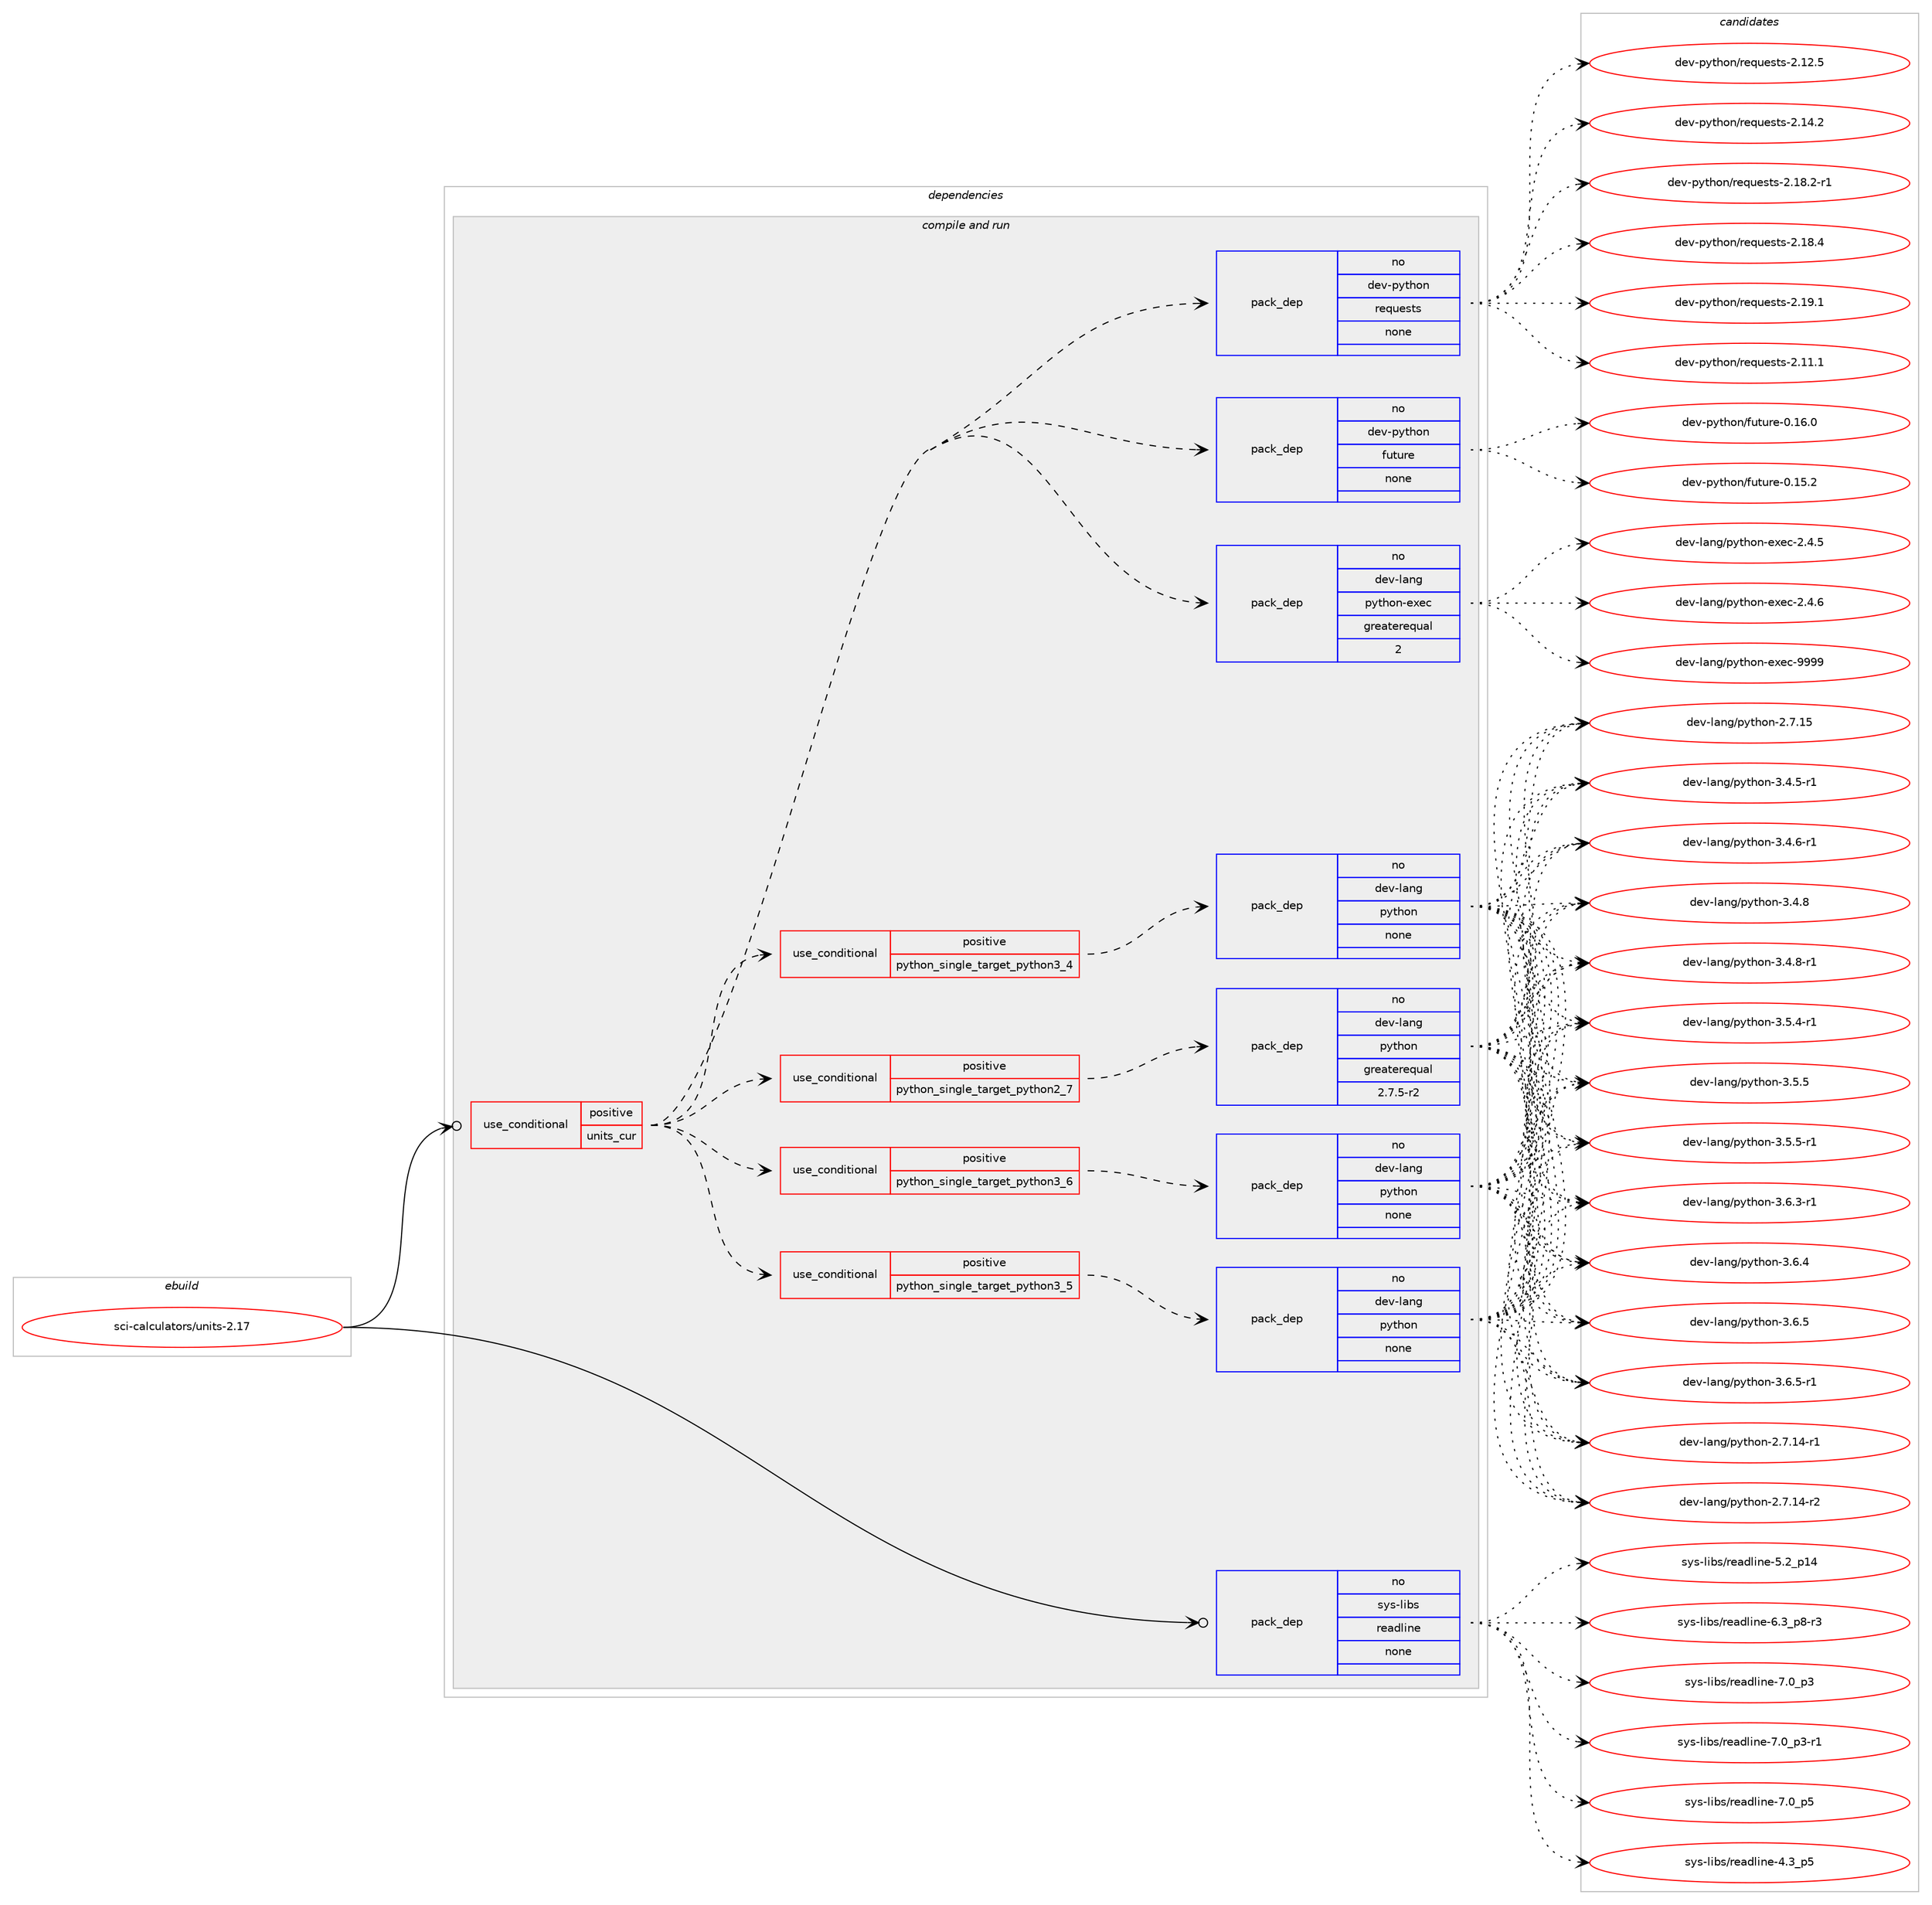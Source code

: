 digraph prolog {

# *************
# Graph options
# *************

newrank=true;
concentrate=true;
compound=true;
graph [rankdir=LR,fontname=Helvetica,fontsize=10,ranksep=1.5];#, ranksep=2.5, nodesep=0.2];
edge  [arrowhead=vee];
node  [fontname=Helvetica,fontsize=10];

# **********
# The ebuild
# **********

subgraph cluster_leftcol {
color=gray;
rank=same;
label=<<i>ebuild</i>>;
id [label="sci-calculators/units-2.17", color=red, width=4, href="../sci-calculators/units-2.17.svg"];
}

# ****************
# The dependencies
# ****************

subgraph cluster_midcol {
color=gray;
label=<<i>dependencies</i>>;
subgraph cluster_compile {
fillcolor="#eeeeee";
style=filled;
label=<<i>compile</i>>;
}
subgraph cluster_compileandrun {
fillcolor="#eeeeee";
style=filled;
label=<<i>compile and run</i>>;
subgraph cond711 {
dependency2371 [label=<<TABLE BORDER="0" CELLBORDER="1" CELLSPACING="0" CELLPADDING="4"><TR><TD ROWSPAN="3" CELLPADDING="10">use_conditional</TD></TR><TR><TD>positive</TD></TR><TR><TD>units_cur</TD></TR></TABLE>>, shape=none, color=red];
subgraph cond712 {
dependency2372 [label=<<TABLE BORDER="0" CELLBORDER="1" CELLSPACING="0" CELLPADDING="4"><TR><TD ROWSPAN="3" CELLPADDING="10">use_conditional</TD></TR><TR><TD>positive</TD></TR><TR><TD>python_single_target_python2_7</TD></TR></TABLE>>, shape=none, color=red];
subgraph pack1620 {
dependency2373 [label=<<TABLE BORDER="0" CELLBORDER="1" CELLSPACING="0" CELLPADDING="4" WIDTH="220"><TR><TD ROWSPAN="6" CELLPADDING="30">pack_dep</TD></TR><TR><TD WIDTH="110">no</TD></TR><TR><TD>dev-lang</TD></TR><TR><TD>python</TD></TR><TR><TD>greaterequal</TD></TR><TR><TD>2.7.5-r2</TD></TR></TABLE>>, shape=none, color=blue];
}
dependency2372:e -> dependency2373:w [weight=20,style="dashed",arrowhead="vee"];
}
dependency2371:e -> dependency2372:w [weight=20,style="dashed",arrowhead="vee"];
subgraph cond713 {
dependency2374 [label=<<TABLE BORDER="0" CELLBORDER="1" CELLSPACING="0" CELLPADDING="4"><TR><TD ROWSPAN="3" CELLPADDING="10">use_conditional</TD></TR><TR><TD>positive</TD></TR><TR><TD>python_single_target_python3_4</TD></TR></TABLE>>, shape=none, color=red];
subgraph pack1621 {
dependency2375 [label=<<TABLE BORDER="0" CELLBORDER="1" CELLSPACING="0" CELLPADDING="4" WIDTH="220"><TR><TD ROWSPAN="6" CELLPADDING="30">pack_dep</TD></TR><TR><TD WIDTH="110">no</TD></TR><TR><TD>dev-lang</TD></TR><TR><TD>python</TD></TR><TR><TD>none</TD></TR><TR><TD></TD></TR></TABLE>>, shape=none, color=blue];
}
dependency2374:e -> dependency2375:w [weight=20,style="dashed",arrowhead="vee"];
}
dependency2371:e -> dependency2374:w [weight=20,style="dashed",arrowhead="vee"];
subgraph cond714 {
dependency2376 [label=<<TABLE BORDER="0" CELLBORDER="1" CELLSPACING="0" CELLPADDING="4"><TR><TD ROWSPAN="3" CELLPADDING="10">use_conditional</TD></TR><TR><TD>positive</TD></TR><TR><TD>python_single_target_python3_5</TD></TR></TABLE>>, shape=none, color=red];
subgraph pack1622 {
dependency2377 [label=<<TABLE BORDER="0" CELLBORDER="1" CELLSPACING="0" CELLPADDING="4" WIDTH="220"><TR><TD ROWSPAN="6" CELLPADDING="30">pack_dep</TD></TR><TR><TD WIDTH="110">no</TD></TR><TR><TD>dev-lang</TD></TR><TR><TD>python</TD></TR><TR><TD>none</TD></TR><TR><TD></TD></TR></TABLE>>, shape=none, color=blue];
}
dependency2376:e -> dependency2377:w [weight=20,style="dashed",arrowhead="vee"];
}
dependency2371:e -> dependency2376:w [weight=20,style="dashed",arrowhead="vee"];
subgraph cond715 {
dependency2378 [label=<<TABLE BORDER="0" CELLBORDER="1" CELLSPACING="0" CELLPADDING="4"><TR><TD ROWSPAN="3" CELLPADDING="10">use_conditional</TD></TR><TR><TD>positive</TD></TR><TR><TD>python_single_target_python3_6</TD></TR></TABLE>>, shape=none, color=red];
subgraph pack1623 {
dependency2379 [label=<<TABLE BORDER="0" CELLBORDER="1" CELLSPACING="0" CELLPADDING="4" WIDTH="220"><TR><TD ROWSPAN="6" CELLPADDING="30">pack_dep</TD></TR><TR><TD WIDTH="110">no</TD></TR><TR><TD>dev-lang</TD></TR><TR><TD>python</TD></TR><TR><TD>none</TD></TR><TR><TD></TD></TR></TABLE>>, shape=none, color=blue];
}
dependency2378:e -> dependency2379:w [weight=20,style="dashed",arrowhead="vee"];
}
dependency2371:e -> dependency2378:w [weight=20,style="dashed",arrowhead="vee"];
subgraph pack1624 {
dependency2380 [label=<<TABLE BORDER="0" CELLBORDER="1" CELLSPACING="0" CELLPADDING="4" WIDTH="220"><TR><TD ROWSPAN="6" CELLPADDING="30">pack_dep</TD></TR><TR><TD WIDTH="110">no</TD></TR><TR><TD>dev-lang</TD></TR><TR><TD>python-exec</TD></TR><TR><TD>greaterequal</TD></TR><TR><TD>2</TD></TR></TABLE>>, shape=none, color=blue];
}
dependency2371:e -> dependency2380:w [weight=20,style="dashed",arrowhead="vee"];
subgraph pack1625 {
dependency2381 [label=<<TABLE BORDER="0" CELLBORDER="1" CELLSPACING="0" CELLPADDING="4" WIDTH="220"><TR><TD ROWSPAN="6" CELLPADDING="30">pack_dep</TD></TR><TR><TD WIDTH="110">no</TD></TR><TR><TD>dev-python</TD></TR><TR><TD>future</TD></TR><TR><TD>none</TD></TR><TR><TD></TD></TR></TABLE>>, shape=none, color=blue];
}
dependency2371:e -> dependency2381:w [weight=20,style="dashed",arrowhead="vee"];
subgraph pack1626 {
dependency2382 [label=<<TABLE BORDER="0" CELLBORDER="1" CELLSPACING="0" CELLPADDING="4" WIDTH="220"><TR><TD ROWSPAN="6" CELLPADDING="30">pack_dep</TD></TR><TR><TD WIDTH="110">no</TD></TR><TR><TD>dev-python</TD></TR><TR><TD>requests</TD></TR><TR><TD>none</TD></TR><TR><TD></TD></TR></TABLE>>, shape=none, color=blue];
}
dependency2371:e -> dependency2382:w [weight=20,style="dashed",arrowhead="vee"];
}
id:e -> dependency2371:w [weight=20,style="solid",arrowhead="odotvee"];
subgraph pack1627 {
dependency2383 [label=<<TABLE BORDER="0" CELLBORDER="1" CELLSPACING="0" CELLPADDING="4" WIDTH="220"><TR><TD ROWSPAN="6" CELLPADDING="30">pack_dep</TD></TR><TR><TD WIDTH="110">no</TD></TR><TR><TD>sys-libs</TD></TR><TR><TD>readline</TD></TR><TR><TD>none</TD></TR><TR><TD></TD></TR></TABLE>>, shape=none, color=blue];
}
id:e -> dependency2383:w [weight=20,style="solid",arrowhead="odotvee"];
}
subgraph cluster_run {
fillcolor="#eeeeee";
style=filled;
label=<<i>run</i>>;
}
}

# **************
# The candidates
# **************

subgraph cluster_choices {
rank=same;
color=gray;
label=<<i>candidates</i>>;

subgraph choice1620 {
color=black;
nodesep=1;
choice100101118451089711010347112121116104111110455046554649524511449 [label="dev-lang/python-2.7.14-r1", color=red, width=4,href="../dev-lang/python-2.7.14-r1.svg"];
choice100101118451089711010347112121116104111110455046554649524511450 [label="dev-lang/python-2.7.14-r2", color=red, width=4,href="../dev-lang/python-2.7.14-r2.svg"];
choice10010111845108971101034711212111610411111045504655464953 [label="dev-lang/python-2.7.15", color=red, width=4,href="../dev-lang/python-2.7.15.svg"];
choice1001011184510897110103471121211161041111104551465246534511449 [label="dev-lang/python-3.4.5-r1", color=red, width=4,href="../dev-lang/python-3.4.5-r1.svg"];
choice1001011184510897110103471121211161041111104551465246544511449 [label="dev-lang/python-3.4.6-r1", color=red, width=4,href="../dev-lang/python-3.4.6-r1.svg"];
choice100101118451089711010347112121116104111110455146524656 [label="dev-lang/python-3.4.8", color=red, width=4,href="../dev-lang/python-3.4.8.svg"];
choice1001011184510897110103471121211161041111104551465246564511449 [label="dev-lang/python-3.4.8-r1", color=red, width=4,href="../dev-lang/python-3.4.8-r1.svg"];
choice1001011184510897110103471121211161041111104551465346524511449 [label="dev-lang/python-3.5.4-r1", color=red, width=4,href="../dev-lang/python-3.5.4-r1.svg"];
choice100101118451089711010347112121116104111110455146534653 [label="dev-lang/python-3.5.5", color=red, width=4,href="../dev-lang/python-3.5.5.svg"];
choice1001011184510897110103471121211161041111104551465346534511449 [label="dev-lang/python-3.5.5-r1", color=red, width=4,href="../dev-lang/python-3.5.5-r1.svg"];
choice1001011184510897110103471121211161041111104551465446514511449 [label="dev-lang/python-3.6.3-r1", color=red, width=4,href="../dev-lang/python-3.6.3-r1.svg"];
choice100101118451089711010347112121116104111110455146544652 [label="dev-lang/python-3.6.4", color=red, width=4,href="../dev-lang/python-3.6.4.svg"];
choice100101118451089711010347112121116104111110455146544653 [label="dev-lang/python-3.6.5", color=red, width=4,href="../dev-lang/python-3.6.5.svg"];
choice1001011184510897110103471121211161041111104551465446534511449 [label="dev-lang/python-3.6.5-r1", color=red, width=4,href="../dev-lang/python-3.6.5-r1.svg"];
dependency2373:e -> choice100101118451089711010347112121116104111110455046554649524511449:w [style=dotted,weight="100"];
dependency2373:e -> choice100101118451089711010347112121116104111110455046554649524511450:w [style=dotted,weight="100"];
dependency2373:e -> choice10010111845108971101034711212111610411111045504655464953:w [style=dotted,weight="100"];
dependency2373:e -> choice1001011184510897110103471121211161041111104551465246534511449:w [style=dotted,weight="100"];
dependency2373:e -> choice1001011184510897110103471121211161041111104551465246544511449:w [style=dotted,weight="100"];
dependency2373:e -> choice100101118451089711010347112121116104111110455146524656:w [style=dotted,weight="100"];
dependency2373:e -> choice1001011184510897110103471121211161041111104551465246564511449:w [style=dotted,weight="100"];
dependency2373:e -> choice1001011184510897110103471121211161041111104551465346524511449:w [style=dotted,weight="100"];
dependency2373:e -> choice100101118451089711010347112121116104111110455146534653:w [style=dotted,weight="100"];
dependency2373:e -> choice1001011184510897110103471121211161041111104551465346534511449:w [style=dotted,weight="100"];
dependency2373:e -> choice1001011184510897110103471121211161041111104551465446514511449:w [style=dotted,weight="100"];
dependency2373:e -> choice100101118451089711010347112121116104111110455146544652:w [style=dotted,weight="100"];
dependency2373:e -> choice100101118451089711010347112121116104111110455146544653:w [style=dotted,weight="100"];
dependency2373:e -> choice1001011184510897110103471121211161041111104551465446534511449:w [style=dotted,weight="100"];
}
subgraph choice1621 {
color=black;
nodesep=1;
choice100101118451089711010347112121116104111110455046554649524511449 [label="dev-lang/python-2.7.14-r1", color=red, width=4,href="../dev-lang/python-2.7.14-r1.svg"];
choice100101118451089711010347112121116104111110455046554649524511450 [label="dev-lang/python-2.7.14-r2", color=red, width=4,href="../dev-lang/python-2.7.14-r2.svg"];
choice10010111845108971101034711212111610411111045504655464953 [label="dev-lang/python-2.7.15", color=red, width=4,href="../dev-lang/python-2.7.15.svg"];
choice1001011184510897110103471121211161041111104551465246534511449 [label="dev-lang/python-3.4.5-r1", color=red, width=4,href="../dev-lang/python-3.4.5-r1.svg"];
choice1001011184510897110103471121211161041111104551465246544511449 [label="dev-lang/python-3.4.6-r1", color=red, width=4,href="../dev-lang/python-3.4.6-r1.svg"];
choice100101118451089711010347112121116104111110455146524656 [label="dev-lang/python-3.4.8", color=red, width=4,href="../dev-lang/python-3.4.8.svg"];
choice1001011184510897110103471121211161041111104551465246564511449 [label="dev-lang/python-3.4.8-r1", color=red, width=4,href="../dev-lang/python-3.4.8-r1.svg"];
choice1001011184510897110103471121211161041111104551465346524511449 [label="dev-lang/python-3.5.4-r1", color=red, width=4,href="../dev-lang/python-3.5.4-r1.svg"];
choice100101118451089711010347112121116104111110455146534653 [label="dev-lang/python-3.5.5", color=red, width=4,href="../dev-lang/python-3.5.5.svg"];
choice1001011184510897110103471121211161041111104551465346534511449 [label="dev-lang/python-3.5.5-r1", color=red, width=4,href="../dev-lang/python-3.5.5-r1.svg"];
choice1001011184510897110103471121211161041111104551465446514511449 [label="dev-lang/python-3.6.3-r1", color=red, width=4,href="../dev-lang/python-3.6.3-r1.svg"];
choice100101118451089711010347112121116104111110455146544652 [label="dev-lang/python-3.6.4", color=red, width=4,href="../dev-lang/python-3.6.4.svg"];
choice100101118451089711010347112121116104111110455146544653 [label="dev-lang/python-3.6.5", color=red, width=4,href="../dev-lang/python-3.6.5.svg"];
choice1001011184510897110103471121211161041111104551465446534511449 [label="dev-lang/python-3.6.5-r1", color=red, width=4,href="../dev-lang/python-3.6.5-r1.svg"];
dependency2375:e -> choice100101118451089711010347112121116104111110455046554649524511449:w [style=dotted,weight="100"];
dependency2375:e -> choice100101118451089711010347112121116104111110455046554649524511450:w [style=dotted,weight="100"];
dependency2375:e -> choice10010111845108971101034711212111610411111045504655464953:w [style=dotted,weight="100"];
dependency2375:e -> choice1001011184510897110103471121211161041111104551465246534511449:w [style=dotted,weight="100"];
dependency2375:e -> choice1001011184510897110103471121211161041111104551465246544511449:w [style=dotted,weight="100"];
dependency2375:e -> choice100101118451089711010347112121116104111110455146524656:w [style=dotted,weight="100"];
dependency2375:e -> choice1001011184510897110103471121211161041111104551465246564511449:w [style=dotted,weight="100"];
dependency2375:e -> choice1001011184510897110103471121211161041111104551465346524511449:w [style=dotted,weight="100"];
dependency2375:e -> choice100101118451089711010347112121116104111110455146534653:w [style=dotted,weight="100"];
dependency2375:e -> choice1001011184510897110103471121211161041111104551465346534511449:w [style=dotted,weight="100"];
dependency2375:e -> choice1001011184510897110103471121211161041111104551465446514511449:w [style=dotted,weight="100"];
dependency2375:e -> choice100101118451089711010347112121116104111110455146544652:w [style=dotted,weight="100"];
dependency2375:e -> choice100101118451089711010347112121116104111110455146544653:w [style=dotted,weight="100"];
dependency2375:e -> choice1001011184510897110103471121211161041111104551465446534511449:w [style=dotted,weight="100"];
}
subgraph choice1622 {
color=black;
nodesep=1;
choice100101118451089711010347112121116104111110455046554649524511449 [label="dev-lang/python-2.7.14-r1", color=red, width=4,href="../dev-lang/python-2.7.14-r1.svg"];
choice100101118451089711010347112121116104111110455046554649524511450 [label="dev-lang/python-2.7.14-r2", color=red, width=4,href="../dev-lang/python-2.7.14-r2.svg"];
choice10010111845108971101034711212111610411111045504655464953 [label="dev-lang/python-2.7.15", color=red, width=4,href="../dev-lang/python-2.7.15.svg"];
choice1001011184510897110103471121211161041111104551465246534511449 [label="dev-lang/python-3.4.5-r1", color=red, width=4,href="../dev-lang/python-3.4.5-r1.svg"];
choice1001011184510897110103471121211161041111104551465246544511449 [label="dev-lang/python-3.4.6-r1", color=red, width=4,href="../dev-lang/python-3.4.6-r1.svg"];
choice100101118451089711010347112121116104111110455146524656 [label="dev-lang/python-3.4.8", color=red, width=4,href="../dev-lang/python-3.4.8.svg"];
choice1001011184510897110103471121211161041111104551465246564511449 [label="dev-lang/python-3.4.8-r1", color=red, width=4,href="../dev-lang/python-3.4.8-r1.svg"];
choice1001011184510897110103471121211161041111104551465346524511449 [label="dev-lang/python-3.5.4-r1", color=red, width=4,href="../dev-lang/python-3.5.4-r1.svg"];
choice100101118451089711010347112121116104111110455146534653 [label="dev-lang/python-3.5.5", color=red, width=4,href="../dev-lang/python-3.5.5.svg"];
choice1001011184510897110103471121211161041111104551465346534511449 [label="dev-lang/python-3.5.5-r1", color=red, width=4,href="../dev-lang/python-3.5.5-r1.svg"];
choice1001011184510897110103471121211161041111104551465446514511449 [label="dev-lang/python-3.6.3-r1", color=red, width=4,href="../dev-lang/python-3.6.3-r1.svg"];
choice100101118451089711010347112121116104111110455146544652 [label="dev-lang/python-3.6.4", color=red, width=4,href="../dev-lang/python-3.6.4.svg"];
choice100101118451089711010347112121116104111110455146544653 [label="dev-lang/python-3.6.5", color=red, width=4,href="../dev-lang/python-3.6.5.svg"];
choice1001011184510897110103471121211161041111104551465446534511449 [label="dev-lang/python-3.6.5-r1", color=red, width=4,href="../dev-lang/python-3.6.5-r1.svg"];
dependency2377:e -> choice100101118451089711010347112121116104111110455046554649524511449:w [style=dotted,weight="100"];
dependency2377:e -> choice100101118451089711010347112121116104111110455046554649524511450:w [style=dotted,weight="100"];
dependency2377:e -> choice10010111845108971101034711212111610411111045504655464953:w [style=dotted,weight="100"];
dependency2377:e -> choice1001011184510897110103471121211161041111104551465246534511449:w [style=dotted,weight="100"];
dependency2377:e -> choice1001011184510897110103471121211161041111104551465246544511449:w [style=dotted,weight="100"];
dependency2377:e -> choice100101118451089711010347112121116104111110455146524656:w [style=dotted,weight="100"];
dependency2377:e -> choice1001011184510897110103471121211161041111104551465246564511449:w [style=dotted,weight="100"];
dependency2377:e -> choice1001011184510897110103471121211161041111104551465346524511449:w [style=dotted,weight="100"];
dependency2377:e -> choice100101118451089711010347112121116104111110455146534653:w [style=dotted,weight="100"];
dependency2377:e -> choice1001011184510897110103471121211161041111104551465346534511449:w [style=dotted,weight="100"];
dependency2377:e -> choice1001011184510897110103471121211161041111104551465446514511449:w [style=dotted,weight="100"];
dependency2377:e -> choice100101118451089711010347112121116104111110455146544652:w [style=dotted,weight="100"];
dependency2377:e -> choice100101118451089711010347112121116104111110455146544653:w [style=dotted,weight="100"];
dependency2377:e -> choice1001011184510897110103471121211161041111104551465446534511449:w [style=dotted,weight="100"];
}
subgraph choice1623 {
color=black;
nodesep=1;
choice100101118451089711010347112121116104111110455046554649524511449 [label="dev-lang/python-2.7.14-r1", color=red, width=4,href="../dev-lang/python-2.7.14-r1.svg"];
choice100101118451089711010347112121116104111110455046554649524511450 [label="dev-lang/python-2.7.14-r2", color=red, width=4,href="../dev-lang/python-2.7.14-r2.svg"];
choice10010111845108971101034711212111610411111045504655464953 [label="dev-lang/python-2.7.15", color=red, width=4,href="../dev-lang/python-2.7.15.svg"];
choice1001011184510897110103471121211161041111104551465246534511449 [label="dev-lang/python-3.4.5-r1", color=red, width=4,href="../dev-lang/python-3.4.5-r1.svg"];
choice1001011184510897110103471121211161041111104551465246544511449 [label="dev-lang/python-3.4.6-r1", color=red, width=4,href="../dev-lang/python-3.4.6-r1.svg"];
choice100101118451089711010347112121116104111110455146524656 [label="dev-lang/python-3.4.8", color=red, width=4,href="../dev-lang/python-3.4.8.svg"];
choice1001011184510897110103471121211161041111104551465246564511449 [label="dev-lang/python-3.4.8-r1", color=red, width=4,href="../dev-lang/python-3.4.8-r1.svg"];
choice1001011184510897110103471121211161041111104551465346524511449 [label="dev-lang/python-3.5.4-r1", color=red, width=4,href="../dev-lang/python-3.5.4-r1.svg"];
choice100101118451089711010347112121116104111110455146534653 [label="dev-lang/python-3.5.5", color=red, width=4,href="../dev-lang/python-3.5.5.svg"];
choice1001011184510897110103471121211161041111104551465346534511449 [label="dev-lang/python-3.5.5-r1", color=red, width=4,href="../dev-lang/python-3.5.5-r1.svg"];
choice1001011184510897110103471121211161041111104551465446514511449 [label="dev-lang/python-3.6.3-r1", color=red, width=4,href="../dev-lang/python-3.6.3-r1.svg"];
choice100101118451089711010347112121116104111110455146544652 [label="dev-lang/python-3.6.4", color=red, width=4,href="../dev-lang/python-3.6.4.svg"];
choice100101118451089711010347112121116104111110455146544653 [label="dev-lang/python-3.6.5", color=red, width=4,href="../dev-lang/python-3.6.5.svg"];
choice1001011184510897110103471121211161041111104551465446534511449 [label="dev-lang/python-3.6.5-r1", color=red, width=4,href="../dev-lang/python-3.6.5-r1.svg"];
dependency2379:e -> choice100101118451089711010347112121116104111110455046554649524511449:w [style=dotted,weight="100"];
dependency2379:e -> choice100101118451089711010347112121116104111110455046554649524511450:w [style=dotted,weight="100"];
dependency2379:e -> choice10010111845108971101034711212111610411111045504655464953:w [style=dotted,weight="100"];
dependency2379:e -> choice1001011184510897110103471121211161041111104551465246534511449:w [style=dotted,weight="100"];
dependency2379:e -> choice1001011184510897110103471121211161041111104551465246544511449:w [style=dotted,weight="100"];
dependency2379:e -> choice100101118451089711010347112121116104111110455146524656:w [style=dotted,weight="100"];
dependency2379:e -> choice1001011184510897110103471121211161041111104551465246564511449:w [style=dotted,weight="100"];
dependency2379:e -> choice1001011184510897110103471121211161041111104551465346524511449:w [style=dotted,weight="100"];
dependency2379:e -> choice100101118451089711010347112121116104111110455146534653:w [style=dotted,weight="100"];
dependency2379:e -> choice1001011184510897110103471121211161041111104551465346534511449:w [style=dotted,weight="100"];
dependency2379:e -> choice1001011184510897110103471121211161041111104551465446514511449:w [style=dotted,weight="100"];
dependency2379:e -> choice100101118451089711010347112121116104111110455146544652:w [style=dotted,weight="100"];
dependency2379:e -> choice100101118451089711010347112121116104111110455146544653:w [style=dotted,weight="100"];
dependency2379:e -> choice1001011184510897110103471121211161041111104551465446534511449:w [style=dotted,weight="100"];
}
subgraph choice1624 {
color=black;
nodesep=1;
choice1001011184510897110103471121211161041111104510112010199455046524653 [label="dev-lang/python-exec-2.4.5", color=red, width=4,href="../dev-lang/python-exec-2.4.5.svg"];
choice1001011184510897110103471121211161041111104510112010199455046524654 [label="dev-lang/python-exec-2.4.6", color=red, width=4,href="../dev-lang/python-exec-2.4.6.svg"];
choice10010111845108971101034711212111610411111045101120101994557575757 [label="dev-lang/python-exec-9999", color=red, width=4,href="../dev-lang/python-exec-9999.svg"];
dependency2380:e -> choice1001011184510897110103471121211161041111104510112010199455046524653:w [style=dotted,weight="100"];
dependency2380:e -> choice1001011184510897110103471121211161041111104510112010199455046524654:w [style=dotted,weight="100"];
dependency2380:e -> choice10010111845108971101034711212111610411111045101120101994557575757:w [style=dotted,weight="100"];
}
subgraph choice1625 {
color=black;
nodesep=1;
choice100101118451121211161041111104710211711611711410145484649534650 [label="dev-python/future-0.15.2", color=red, width=4,href="../dev-python/future-0.15.2.svg"];
choice100101118451121211161041111104710211711611711410145484649544648 [label="dev-python/future-0.16.0", color=red, width=4,href="../dev-python/future-0.16.0.svg"];
dependency2381:e -> choice100101118451121211161041111104710211711611711410145484649534650:w [style=dotted,weight="100"];
dependency2381:e -> choice100101118451121211161041111104710211711611711410145484649544648:w [style=dotted,weight="100"];
}
subgraph choice1626 {
color=black;
nodesep=1;
choice100101118451121211161041111104711410111311710111511611545504649494649 [label="dev-python/requests-2.11.1", color=red, width=4,href="../dev-python/requests-2.11.1.svg"];
choice100101118451121211161041111104711410111311710111511611545504649504653 [label="dev-python/requests-2.12.5", color=red, width=4,href="../dev-python/requests-2.12.5.svg"];
choice100101118451121211161041111104711410111311710111511611545504649524650 [label="dev-python/requests-2.14.2", color=red, width=4,href="../dev-python/requests-2.14.2.svg"];
choice1001011184511212111610411111047114101113117101115116115455046495646504511449 [label="dev-python/requests-2.18.2-r1", color=red, width=4,href="../dev-python/requests-2.18.2-r1.svg"];
choice100101118451121211161041111104711410111311710111511611545504649564652 [label="dev-python/requests-2.18.4", color=red, width=4,href="../dev-python/requests-2.18.4.svg"];
choice100101118451121211161041111104711410111311710111511611545504649574649 [label="dev-python/requests-2.19.1", color=red, width=4,href="../dev-python/requests-2.19.1.svg"];
dependency2382:e -> choice100101118451121211161041111104711410111311710111511611545504649494649:w [style=dotted,weight="100"];
dependency2382:e -> choice100101118451121211161041111104711410111311710111511611545504649504653:w [style=dotted,weight="100"];
dependency2382:e -> choice100101118451121211161041111104711410111311710111511611545504649524650:w [style=dotted,weight="100"];
dependency2382:e -> choice1001011184511212111610411111047114101113117101115116115455046495646504511449:w [style=dotted,weight="100"];
dependency2382:e -> choice100101118451121211161041111104711410111311710111511611545504649564652:w [style=dotted,weight="100"];
dependency2382:e -> choice100101118451121211161041111104711410111311710111511611545504649574649:w [style=dotted,weight="100"];
}
subgraph choice1627 {
color=black;
nodesep=1;
choice11512111545108105981154711410197100108105110101455246519511253 [label="sys-libs/readline-4.3_p5", color=red, width=4,href="../sys-libs/readline-4.3_p5.svg"];
choice1151211154510810598115471141019710010810511010145534650951124952 [label="sys-libs/readline-5.2_p14", color=red, width=4,href="../sys-libs/readline-5.2_p14.svg"];
choice115121115451081059811547114101971001081051101014554465195112564511451 [label="sys-libs/readline-6.3_p8-r3", color=red, width=4,href="../sys-libs/readline-6.3_p8-r3.svg"];
choice11512111545108105981154711410197100108105110101455546489511251 [label="sys-libs/readline-7.0_p3", color=red, width=4,href="../sys-libs/readline-7.0_p3.svg"];
choice115121115451081059811547114101971001081051101014555464895112514511449 [label="sys-libs/readline-7.0_p3-r1", color=red, width=4,href="../sys-libs/readline-7.0_p3-r1.svg"];
choice11512111545108105981154711410197100108105110101455546489511253 [label="sys-libs/readline-7.0_p5", color=red, width=4,href="../sys-libs/readline-7.0_p5.svg"];
dependency2383:e -> choice11512111545108105981154711410197100108105110101455246519511253:w [style=dotted,weight="100"];
dependency2383:e -> choice1151211154510810598115471141019710010810511010145534650951124952:w [style=dotted,weight="100"];
dependency2383:e -> choice115121115451081059811547114101971001081051101014554465195112564511451:w [style=dotted,weight="100"];
dependency2383:e -> choice11512111545108105981154711410197100108105110101455546489511251:w [style=dotted,weight="100"];
dependency2383:e -> choice115121115451081059811547114101971001081051101014555464895112514511449:w [style=dotted,weight="100"];
dependency2383:e -> choice11512111545108105981154711410197100108105110101455546489511253:w [style=dotted,weight="100"];
}
}

}

